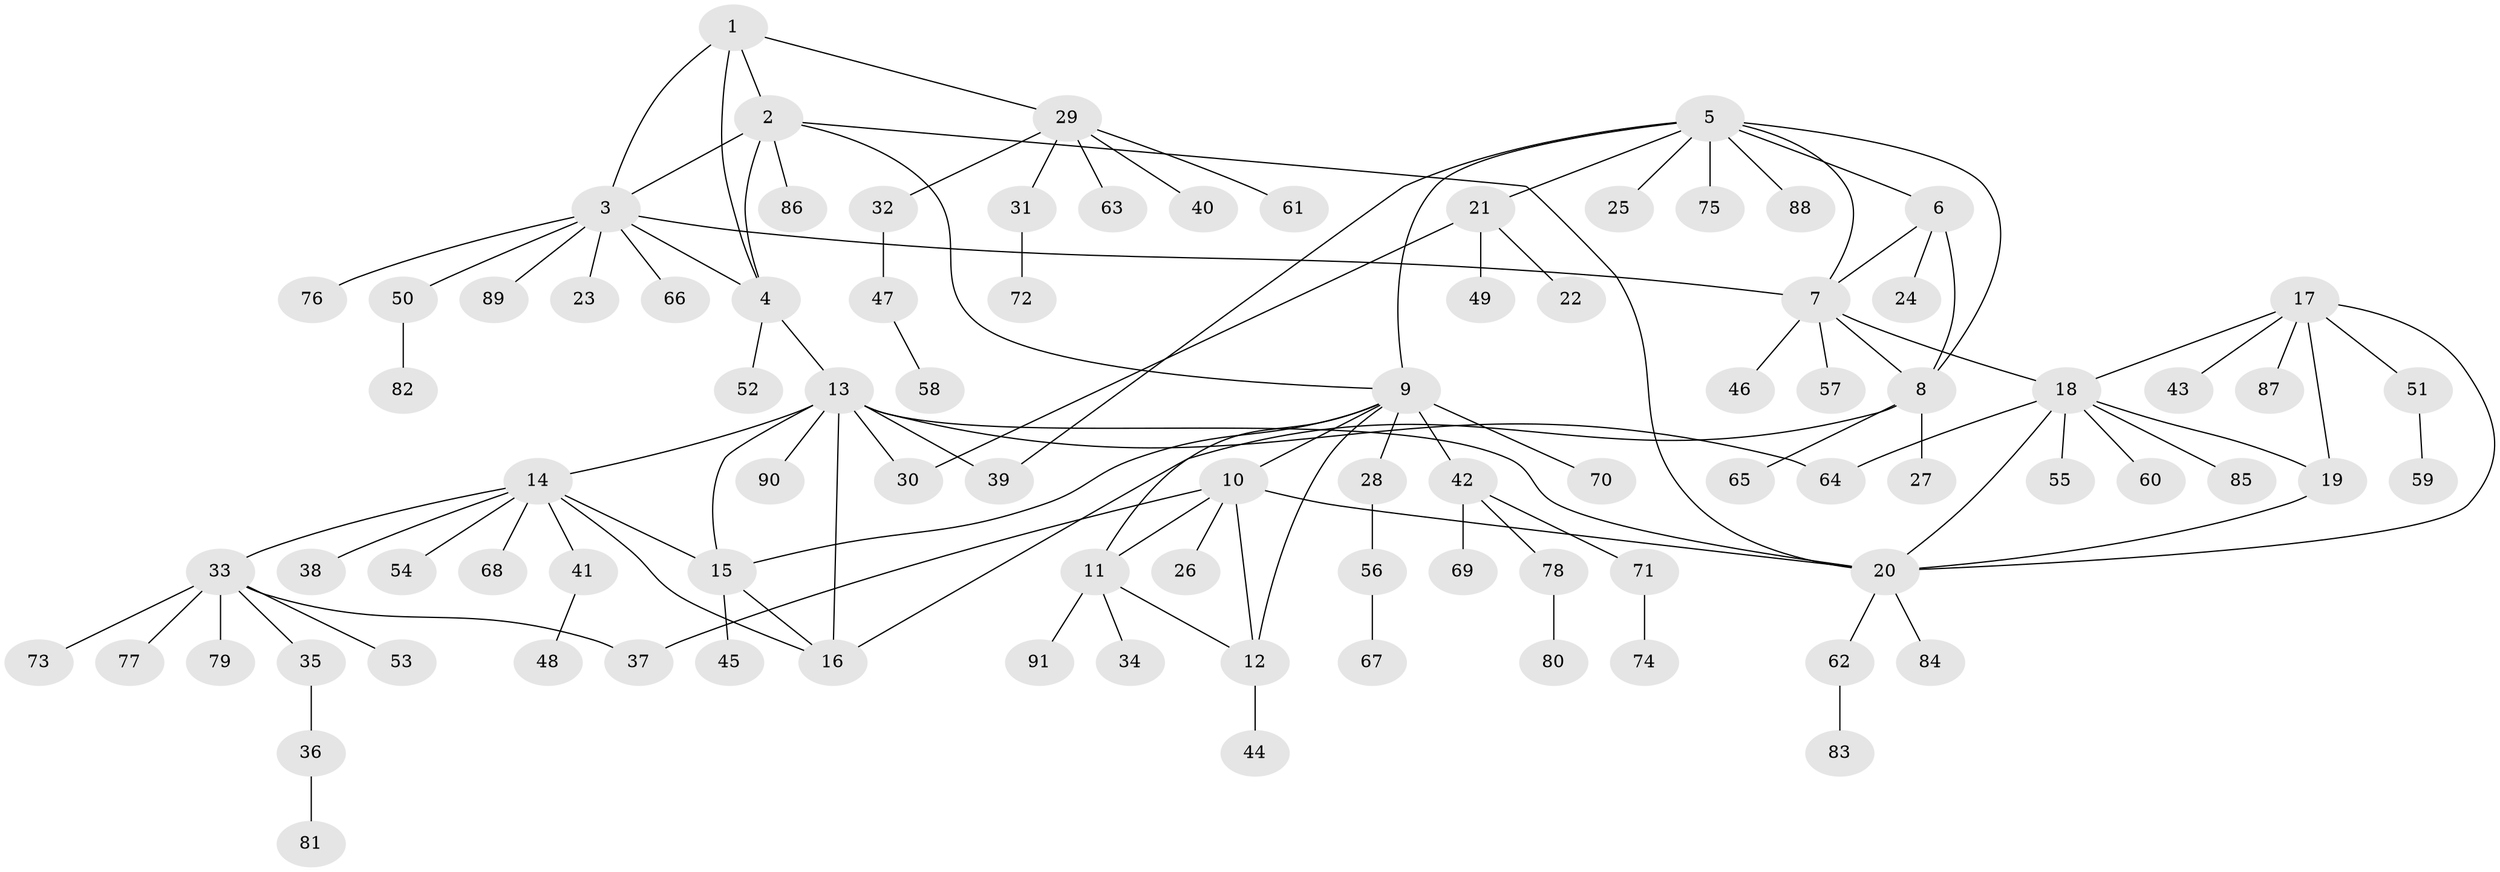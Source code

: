 // coarse degree distribution, {1: 0.4666666666666667, 3: 0.1, 2: 0.16666666666666666, 9: 0.03333333333333333, 4: 0.1, 5: 0.06666666666666667, 8: 0.06666666666666667}
// Generated by graph-tools (version 1.1) at 2025/37/03/04/25 23:37:36]
// undirected, 91 vertices, 115 edges
graph export_dot {
  node [color=gray90,style=filled];
  1;
  2;
  3;
  4;
  5;
  6;
  7;
  8;
  9;
  10;
  11;
  12;
  13;
  14;
  15;
  16;
  17;
  18;
  19;
  20;
  21;
  22;
  23;
  24;
  25;
  26;
  27;
  28;
  29;
  30;
  31;
  32;
  33;
  34;
  35;
  36;
  37;
  38;
  39;
  40;
  41;
  42;
  43;
  44;
  45;
  46;
  47;
  48;
  49;
  50;
  51;
  52;
  53;
  54;
  55;
  56;
  57;
  58;
  59;
  60;
  61;
  62;
  63;
  64;
  65;
  66;
  67;
  68;
  69;
  70;
  71;
  72;
  73;
  74;
  75;
  76;
  77;
  78;
  79;
  80;
  81;
  82;
  83;
  84;
  85;
  86;
  87;
  88;
  89;
  90;
  91;
  1 -- 2;
  1 -- 3;
  1 -- 4;
  1 -- 29;
  2 -- 3;
  2 -- 4;
  2 -- 9;
  2 -- 20;
  2 -- 86;
  3 -- 4;
  3 -- 7;
  3 -- 23;
  3 -- 50;
  3 -- 66;
  3 -- 76;
  3 -- 89;
  4 -- 13;
  4 -- 52;
  5 -- 6;
  5 -- 7;
  5 -- 8;
  5 -- 9;
  5 -- 21;
  5 -- 25;
  5 -- 39;
  5 -- 75;
  5 -- 88;
  6 -- 7;
  6 -- 8;
  6 -- 24;
  7 -- 8;
  7 -- 18;
  7 -- 46;
  7 -- 57;
  8 -- 16;
  8 -- 27;
  8 -- 65;
  9 -- 10;
  9 -- 11;
  9 -- 12;
  9 -- 15;
  9 -- 28;
  9 -- 42;
  9 -- 70;
  10 -- 11;
  10 -- 12;
  10 -- 20;
  10 -- 26;
  10 -- 37;
  11 -- 12;
  11 -- 34;
  11 -- 91;
  12 -- 44;
  13 -- 14;
  13 -- 15;
  13 -- 16;
  13 -- 20;
  13 -- 30;
  13 -- 39;
  13 -- 64;
  13 -- 90;
  14 -- 15;
  14 -- 16;
  14 -- 33;
  14 -- 38;
  14 -- 41;
  14 -- 54;
  14 -- 68;
  15 -- 16;
  15 -- 45;
  17 -- 18;
  17 -- 19;
  17 -- 20;
  17 -- 43;
  17 -- 51;
  17 -- 87;
  18 -- 19;
  18 -- 20;
  18 -- 55;
  18 -- 60;
  18 -- 64;
  18 -- 85;
  19 -- 20;
  20 -- 62;
  20 -- 84;
  21 -- 22;
  21 -- 30;
  21 -- 49;
  28 -- 56;
  29 -- 31;
  29 -- 32;
  29 -- 40;
  29 -- 61;
  29 -- 63;
  31 -- 72;
  32 -- 47;
  33 -- 35;
  33 -- 37;
  33 -- 53;
  33 -- 73;
  33 -- 77;
  33 -- 79;
  35 -- 36;
  36 -- 81;
  41 -- 48;
  42 -- 69;
  42 -- 71;
  42 -- 78;
  47 -- 58;
  50 -- 82;
  51 -- 59;
  56 -- 67;
  62 -- 83;
  71 -- 74;
  78 -- 80;
}
